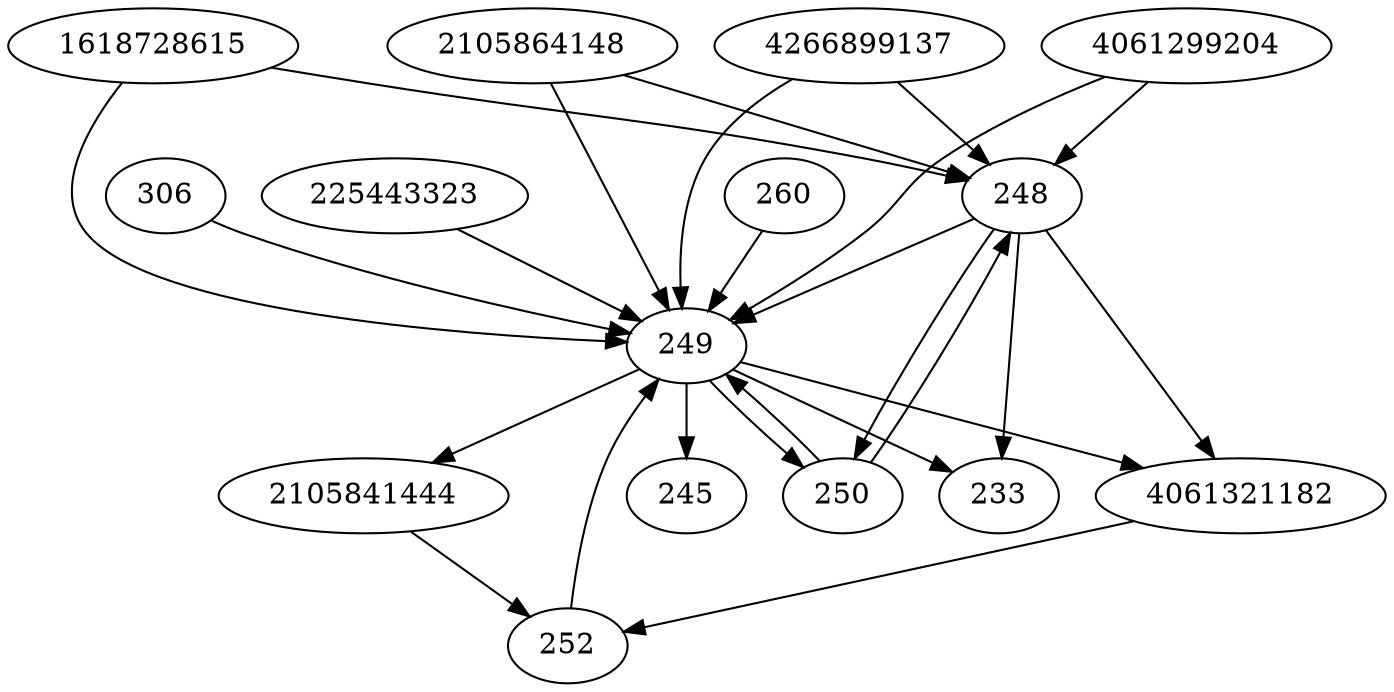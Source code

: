strict digraph  {
4266899137;
260;
4061299204;
2105841444;
1618728615;
233;
306;
2105864148;
245;
248;
249;
250;
225443323;
252;
4061321182;
4266899137 -> 248;
4266899137 -> 249;
260 -> 249;
4061299204 -> 248;
4061299204 -> 249;
2105841444 -> 252;
1618728615 -> 248;
1618728615 -> 249;
306 -> 249;
2105864148 -> 248;
2105864148 -> 249;
248 -> 249;
248 -> 250;
248 -> 4061321182;
248 -> 233;
249 -> 245;
249 -> 2105841444;
249 -> 250;
249 -> 4061321182;
249 -> 233;
250 -> 249;
250 -> 248;
225443323 -> 249;
252 -> 249;
4061321182 -> 252;
}
